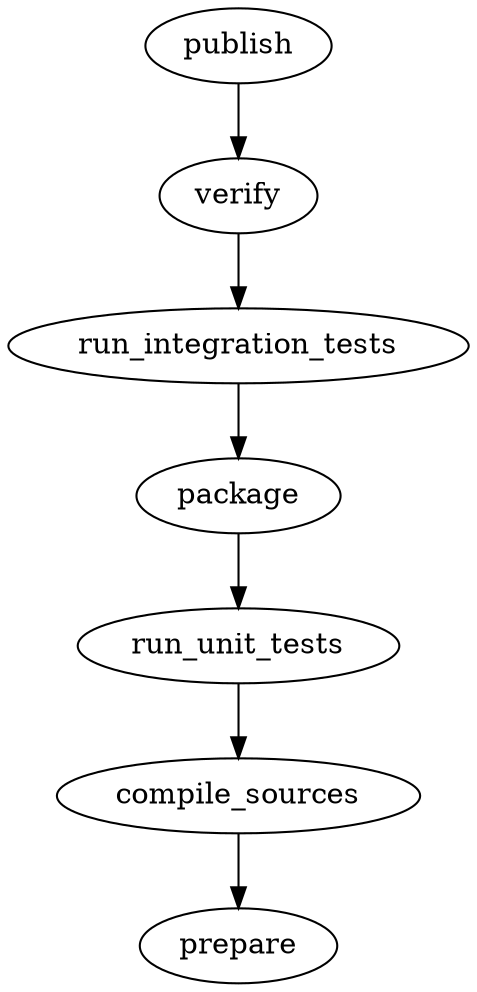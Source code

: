 digraph G {
   "publish" -> "verify";
   "verify" -> "run_integration_tests";
   "run_integration_tests" -> "package";
   "package" -> "run_unit_tests";
   "run_unit_tests" -> "compile_sources";
   "compile_sources" -> "prepare";
 }
